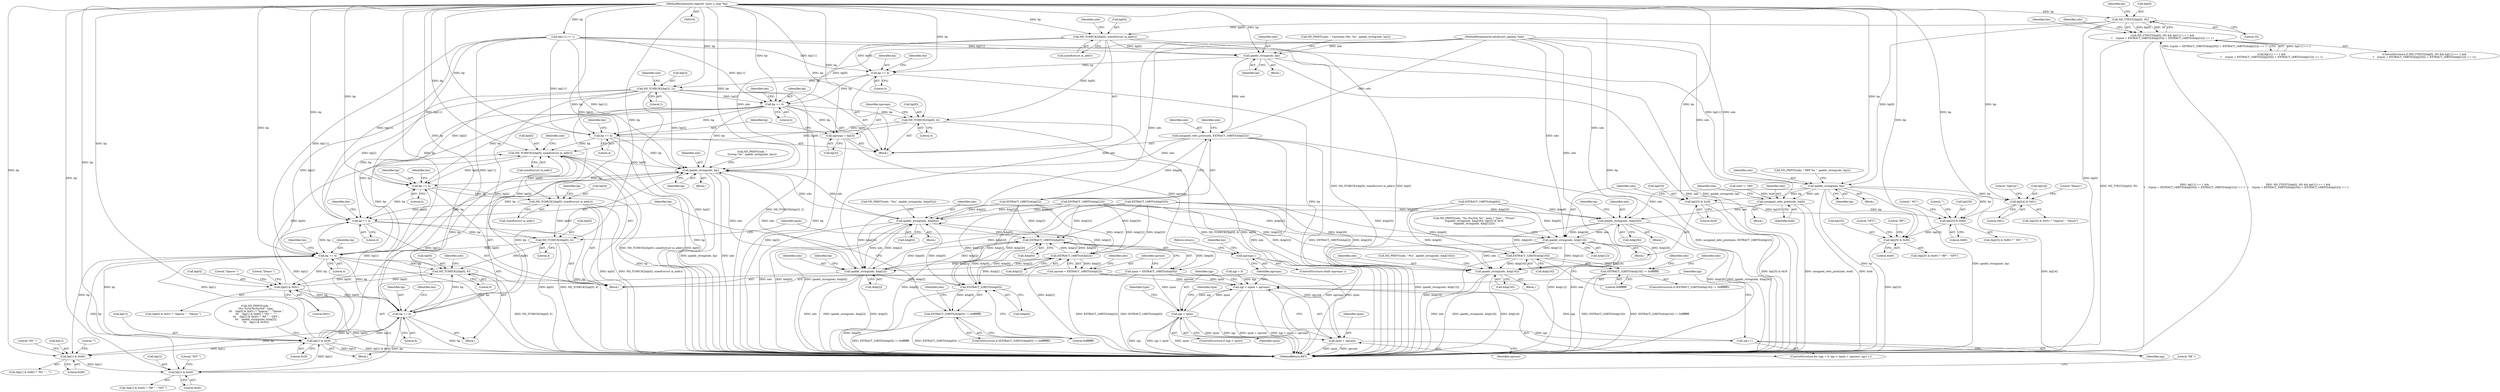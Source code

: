 digraph "0_tcpdump_5dc1860d8267b1e0cb78c9ffa2a40bea2fdb3ddc_1@array" {
"1000113" [label="(Call,ND_TTEST2(bp[0], 30))"];
"1000104" [label="(MethodParameterIn,register const u_char *bp)"];
"1000112" [label="(Call,ND_TTEST2(bp[0], 30) && bp[11] == 1 &&\n\t    ((njoin = EXTRACT_16BITS(&bp[20])) + EXTRACT_16BITS(&bp[22])) == 1)"];
"1000146" [label="(Call,ipaddr_string(ndo, bp))"];
"1000165" [label="(Call,unsigned_relts_print(ndo, hold))"];
"1000179" [label="(Call,ipaddr_string(ndo, &bp[26]))"];
"1000191" [label="(Call,ipaddr_string(ndo, &bp[12]))"];
"1000199" [label="(Call,EXTRACT_32BITS(&bp[16]))"];
"1000198" [label="(Call,EXTRACT_32BITS(&bp[16]) != 0xffffffff)"];
"1000210" [label="(Call,ipaddr_string(ndo, &bp[16]))"];
"1000186" [label="(Call,bp[25] & 0x3f)"];
"1000232" [label="(Call,bp[25] & 0x80)"];
"1000240" [label="(Call,bp[25] & 0x40)"];
"1000223" [label="(Call,bp[24] & 0x01)"];
"1000254" [label="(Call,ND_TCHECK2(bp[0], sizeof(struct in_addr)))"];
"1000275" [label="(Call,ipaddr_string(ndo, bp))"];
"1000278" [label="(Call,bp += 4)"];
"1000289" [label="(Call,ND_TCHECK2(bp[2], 2))"];
"1000322" [label="(Call,bp += 4)"];
"1000333" [label="(Call,ND_TCHECK2(bp[0], 4))"];
"1000343" [label="(Call,bp += 4)"];
"1000358" [label="(Call,ND_TCHECK2(bp[0], sizeof(struct in_addr)))"];
"1000369" [label="(Call,ipaddr_string(ndo, bp))"];
"1000372" [label="(Call,bp += 4)"];
"1000383" [label="(Call,ND_TCHECK2(bp[0], sizeof(struct in_addr)))"];
"1000408" [label="(Call,bp += 4)"];
"1000419" [label="(Call,ND_TCHECK2(bp[0], 4))"];
"1000446" [label="(Call,bp += 4)"];
"1000481" [label="(Call,ND_TCHECK2(bp[0], 6))"];
"1000495" [label="(Call,bp[0] & 0x01)"];
"1000532" [label="(Call,bp += 6)"];
"1000504" [label="(Call,bp[1] & 0x80)"];
"1000513" [label="(Call,bp[1] & 0x40)"];
"1000527" [label="(Call,bp[1] & 0x3f)"];
"1000402" [label="(Call,ipaddr_string(ndo, &bp[0]))"];
"1000426" [label="(Call,EXTRACT_16BITS(&bp[0]))"];
"1000391" [label="(Call,EXTRACT_32BITS(&bp[0]))"];
"1000390" [label="(Call,EXTRACT_32BITS(&bp[0]) != 0xffffffff)"];
"1000424" [label="(Call,njoin = EXTRACT_16BITS(&bp[0]))"];
"1000456" [label="(Call,njp < (njoin + nprune))"];
"1000466" [label="(Call,njp < njoin)"];
"1000458" [label="(Call,njoin + nprune)"];
"1000461" [label="(Call,njp++)"];
"1000433" [label="(Call,EXTRACT_16BITS(&bp[2]))"];
"1000431" [label="(Call,nprune = EXTRACT_16BITS(&bp[2]))"];
"1000521" [label="(Call,ipaddr_string(ndo, &bp[2]))"];
"1000338" [label="(Call,ngroups = bp[3])"];
"1000350" [label="(Call,ngroups--)"];
"1000308" [label="(Call,unsigned_relts_print(ndo, EXTRACT_16BITS(&bp[2])))"];
"1000241" [label="(Call,bp[25])"];
"1000112" [label="(Call,ND_TTEST2(bp[0], 30) && bp[11] == 1 &&\n\t    ((njoin = EXTRACT_16BITS(&bp[20])) + EXTRACT_16BITS(&bp[22])) == 1)"];
"1000254" [label="(Call,ND_TCHECK2(bp[0], sizeof(struct in_addr)))"];
"1000231" [label="(Call,(bp[25] & 0x80) ? \" WC\" : \"\")"];
"1000229" [label="(Literal,\"Dense\")"];
"1000355" [label="(Identifier,len)"];
"1000383" [label="(Call,ND_TCHECK2(bp[0], sizeof(struct in_addr)))"];
"1000482" [label="(Call,bp[0])"];
"1000114" [label="(Call,bp[0])"];
"1000170" [label="(Identifier,ndo)"];
"1000200" [label="(Call,&bp[16])"];
"1000222" [label="(Call,(bp[24] & 0x01) ? \"Sparse\" : \"Dense\")"];
"1000494" [label="(Call,(bp[0] & 0x01) ? \"Sparse \" : \"Dense \")"];
"1000452" [label="(ControlStructure,for (njp = 0; njp < (njoin + nprune); njp++))"];
"1000500" [label="(Literal,\"Sparse \")"];
"1000347" [label="(Identifier,len)"];
"1000322" [label="(Call,bp += 4)"];
"1000118" [label="(Call,bp[11] == 1 &&\n\t    ((njoin = EXTRACT_16BITS(&bp[20])) + EXTRACT_16BITS(&bp[22])) == 1)"];
"1000432" [label="(Identifier,nprune)"];
"1000481" [label="(Call,ND_TCHECK2(bp[0], 6))"];
"1000147" [label="(Identifier,ndo)"];
"1000207" [label="(Identifier,ndo)"];
"1000495" [label="(Call,bp[0] & 0x01)"];
"1000133" [label="(Call,EXTRACT_16BITS(&bp[22]))"];
"1000344" [label="(Identifier,bp)"];
"1000404" [label="(Call,&bp[0])"];
"1000433" [label="(Call,EXTRACT_16BITS(&bp[2]))"];
"1000545" [label="(MethodReturn,RET)"];
"1000210" [label="(Call,ipaddr_string(ndo, &bp[16]))"];
"1000521" [label="(Call,ipaddr_string(ndo, &bp[2]))"];
"1000486" [label="(Call,ND_PRINT((ndo, \"\n\t%s %s%s%s%s/%d\", type,\n \t\t\t    (bp[0] & 0x01) ? \"Sparse \" : \"Dense \",\n \t\t\t    (bp[1] & 0x80) ? \"WC \" : \"\",\n \t\t\t    (bp[1] & 0x40) ? \"RP \" : \"SPT \",\n\t\t\t    ipaddr_string(ndo, &bp[2]),\n\t\t\t    bp[1] & 0x3f)))"];
"1000463" [label="(Block,)"];
"1000499" [label="(Literal,0x01)"];
"1000278" [label="(Call,bp += 4)"];
"1000178" [label="(Block,)"];
"1000199" [label="(Call,EXTRACT_32BITS(&bp[16]))"];
"1000522" [label="(Identifier,ndo)"];
"1000246" [label="(Literal,\"SPT\")"];
"1000518" [label="(Literal,\"RP \")"];
"1000212" [label="(Call,&bp[16])"];
"1000289" [label="(Call,ND_TCHECK2(bp[2], 2))"];
"1000188" [label="(Identifier,bp)"];
"1000410" [label="(Literal,4)"];
"1000370" [label="(Identifier,ndo)"];
"1000157" [label="(Call,hold != 180)"];
"1000228" [label="(Literal,\"Sparse\")"];
"1000337" [label="(Literal,4)"];
"1000309" [label="(Identifier,ndo)"];
"1000333" [label="(Call,ND_TCHECK2(bp[0], 4))"];
"1000371" [label="(Identifier,bp)"];
"1000424" [label="(Call,njoin = EXTRACT_16BITS(&bp[0]))"];
"1000146" [label="(Call,ipaddr_string(ndo, bp))"];
"1000343" [label="(Call,bp += 4)"];
"1000275" [label="(Call,ipaddr_string(ndo, bp))"];
"1000394" [label="(Identifier,bp)"];
"1000465" [label="(ControlStructure,if (njp < njoin))"];
"1000323" [label="(Identifier,bp)"];
"1000450" [label="(Identifier,len)"];
"1000280" [label="(Literal,4)"];
"1000505" [label="(Call,bp[1])"];
"1000536" [label="(Identifier,len)"];
"1000403" [label="(Identifier,ndo)"];
"1000245" [label="(Literal,\"RP\")"];
"1000310" [label="(Call,EXTRACT_16BITS(&bp[2]))"];
"1000179" [label="(Call,ipaddr_string(ndo, &bp[26]))"];
"1000227" [label="(Literal,0x01)"];
"1000474" [label="(Identifier,type)"];
"1000180" [label="(Identifier,ndo)"];
"1000144" [label="(Block,)"];
"1000529" [label="(Identifier,bp)"];
"1000446" [label="(Call,bp += 4)"];
"1000501" [label="(Literal,\"Dense \")"];
"1000508" [label="(Literal,0x80)"];
"1000128" [label="(Call,EXTRACT_16BITS(&bp[20]))"];
"1000205" [label="(Call,ND_PRINT((ndo, \"/%s\", ipaddr_string(ndo, &bp[16]))))"];
"1000419" [label="(Call,ND_TCHECK2(bp[0], 4))"];
"1000434" [label="(Call,&bp[2])"];
"1000519" [label="(Literal,\"SPT \")"];
"1000509" [label="(Literal,\"WC \")"];
"1000466" [label="(Call,njp < njoin)"];
"1000470" [label="(Identifier,type)"];
"1000352" [label="(Block,)"];
"1000244" [label="(Literal,0x40)"];
"1000190" [label="(Literal,0x3f)"];
"1000440" [label="(Identifier,ndo)"];
"1000459" [label="(Identifier,njoin)"];
"1000462" [label="(Identifier,njp)"];
"1000334" [label="(Call,bp[0])"];
"1000358" [label="(Call,ND_TCHECK2(bp[0], sizeof(struct in_addr)))"];
"1000533" [label="(Identifier,bp)"];
"1000143" [label="(Identifier,ndo)"];
"1000538" [label="(Return,return;)"];
"1000308" [label="(Call,unsigned_relts_print(ndo, EXTRACT_16BITS(&bp[2])))"];
"1000238" [label="(Literal,\"\")"];
"1000367" [label="(Block,)"];
"1000141" [label="(Call,ND_PRINT((ndo, \" RPF %s \", ipaddr_string(ndo, bp))))"];
"1000117" [label="(Literal,30)"];
"1000250" [label="(Identifier,len)"];
"1000504" [label="(Call,bp[1] & 0x80)"];
"1000277" [label="(Identifier,bp)"];
"1000376" [label="(Identifier,len)"];
"1000460" [label="(Identifier,nprune)"];
"1000532" [label="(Call,bp += 6)"];
"1000191" [label="(Call,ipaddr_string(ndo, &bp[12]))"];
"1000106" [label="(Block,)"];
"1000392" [label="(Call,&bp[0])"];
"1000389" [label="(ControlStructure,if (EXTRACT_32BITS(&bp[0]) != 0xffffffff))"];
"1000273" [label="(Block,)"];
"1000397" [label="(Call,ND_PRINT((ndo, \"/%s\", ipaddr_string(ndo, &bp[0]))))"];
"1000345" [label="(Literal,4)"];
"1000232" [label="(Call,bp[25] & 0x80)"];
"1000318" [label="(Identifier,ndo)"];
"1000324" [label="(Literal,4)"];
"1000148" [label="(Identifier,bp)"];
"1000270" [label="(Call,ND_PRINT((ndo, \" Upstream Nbr: %s\", ipaddr_string(ndo, bp))))"];
"1000233" [label="(Call,bp[25])"];
"1000192" [label="(Identifier,ndo)"];
"1000457" [label="(Identifier,njp)"];
"1000458" [label="(Call,njoin + nprune)"];
"1000456" [label="(Call,njp < (njoin + nprune))"];
"1000520" [label="(Block,)"];
"1000198" [label="(Call,EXTRACT_32BITS(&bp[16]) != 0xffffffff)"];
"1000426" [label="(Call,EXTRACT_16BITS(&bp[0]))"];
"1000208" [label="(Block,)"];
"1000364" [label="(Call,ND_PRINT((ndo, \"\n\tGroup: %s\", ipaddr_string(ndo, bp))))"];
"1000186" [label="(Call,bp[25] & 0x3f)"];
"1000103" [label="(MethodParameterIn,netdissect_options *ndo)"];
"1000193" [label="(Call,&bp[12])"];
"1000362" [label="(Call,sizeof(struct in_addr))"];
"1000512" [label="(Call,(bp[1] & 0x40) ? \"RP \" : \"SPT \")"];
"1000400" [label="(Block,)"];
"1000366" [label="(Identifier,ndo)"];
"1000326" [label="(Identifier,len)"];
"1000339" [label="(Identifier,ngroups)"];
"1000453" [label="(Call,njp = 0)"];
"1000523" [label="(Call,&bp[2])"];
"1000391" [label="(Call,EXTRACT_32BITS(&bp[0]))"];
"1000167" [label="(Identifier,hold)"];
"1000121" [label="(Identifier,bp)"];
"1000351" [label="(Identifier,ngroups)"];
"1000185" [label="(Block,)"];
"1000412" [label="(Identifier,len)"];
"1000423" [label="(Literal,4)"];
"1000420" [label="(Call,bp[0])"];
"1000204" [label="(Literal,0xffffffff)"];
"1000384" [label="(Call,bp[0])"];
"1000431" [label="(Call,nprune = EXTRACT_16BITS(&bp[2]))"];
"1000350" [label="(Call,ngroups--)"];
"1000399" [label="(Identifier,ndo)"];
"1000168" [label="(Call,ND_PRINT((ndo, \"%s (%s/%d, %s\", njoin ? \"Join\" : \"Prune\",\n\t\tipaddr_string(ndo, &bp[26]), bp[25] & 0x3f,\n\t\tipaddr_string(ndo, &bp[12]))))"];
"1000297" [label="(Identifier,ndo)"];
"1000390" [label="(Call,EXTRACT_32BITS(&bp[0]) != 0xffffffff)"];
"1000258" [label="(Call,sizeof(struct in_addr))"];
"1000290" [label="(Call,bp[2])"];
"1000349" [label="(ControlStructure,while (ngroups--))"];
"1000165" [label="(Call,unsigned_relts_print(ndo, hold))"];
"1000197" [label="(ControlStructure,if (EXTRACT_32BITS(&bp[16]) != 0xffffffff))"];
"1000531" [label="(Literal,0x3f)"];
"1000276" [label="(Identifier,ndo)"];
"1000223" [label="(Call,bp[24] & 0x01)"];
"1000373" [label="(Identifier,bp)"];
"1000237" [label="(Literal,\" WC\")"];
"1000113" [label="(Call,ND_TTEST2(bp[0], 30))"];
"1000513" [label="(Call,bp[1] & 0x40)"];
"1000263" [label="(Identifier,ndo)"];
"1000166" [label="(Identifier,ndo)"];
"1000218" [label="(Identifier,ndo)"];
"1000293" [label="(Literal,2)"];
"1000111" [label="(ControlStructure,if (ND_TTEST2(bp[0], 30) && bp[11] == 1 &&\n\t    ((njoin = EXTRACT_16BITS(&bp[20])) + EXTRACT_16BITS(&bp[22])) == 1))"];
"1000448" [label="(Literal,4)"];
"1000485" [label="(Literal,6)"];
"1000160" [label="(Block,)"];
"1000187" [label="(Call,bp[25])"];
"1000387" [label="(Call,sizeof(struct in_addr))"];
"1000488" [label="(Identifier,ndo)"];
"1000496" [label="(Call,bp[0])"];
"1000527" [label="(Call,bp[1] & 0x3f)"];
"1000514" [label="(Call,bp[1])"];
"1000517" [label="(Literal,0x40)"];
"1000408" [label="(Call,bp += 4)"];
"1000279" [label="(Identifier,bp)"];
"1000224" [label="(Call,bp[24])"];
"1000461" [label="(Call,njp++)"];
"1000427" [label="(Call,&bp[0])"];
"1000338" [label="(Call,ngroups = bp[3])"];
"1000425" [label="(Identifier,njoin)"];
"1000447" [label="(Identifier,bp)"];
"1000151" [label="(Call,EXTRACT_16BITS(&bp[6]))"];
"1000468" [label="(Identifier,njoin)"];
"1000369" [label="(Call,ipaddr_string(ndo, bp))"];
"1000181" [label="(Call,&bp[26])"];
"1000372" [label="(Call,bp += 4)"];
"1000374" [label="(Literal,4)"];
"1000503" [label="(Call,(bp[1] & 0x80) ? \"WC \" : \"\")"];
"1000236" [label="(Literal,0x80)"];
"1000240" [label="(Call,bp[25] & 0x40)"];
"1000510" [label="(Literal,\"\")"];
"1000396" [label="(Literal,0xffffffff)"];
"1000467" [label="(Identifier,njp)"];
"1000340" [label="(Call,bp[3])"];
"1000402" [label="(Call,ipaddr_string(ndo, &bp[0]))"];
"1000282" [label="(Identifier,len)"];
"1000104" [label="(MethodParameterIn,register const u_char *bp)"];
"1000359" [label="(Call,bp[0])"];
"1000409" [label="(Identifier,bp)"];
"1000528" [label="(Call,bp[1])"];
"1000534" [label="(Literal,6)"];
"1000255" [label="(Call,bp[0])"];
"1000119" [label="(Call,bp[11] == 1)"];
"1000211" [label="(Identifier,ndo)"];
"1000239" [label="(Call,(bp[25] & 0x40) ? \"RP\" : \"SPT\")"];
"1000113" -> "1000112"  [label="AST: "];
"1000113" -> "1000117"  [label="CFG: "];
"1000114" -> "1000113"  [label="AST: "];
"1000117" -> "1000113"  [label="AST: "];
"1000121" -> "1000113"  [label="CFG: "];
"1000112" -> "1000113"  [label="CFG: "];
"1000113" -> "1000545"  [label="DDG: bp[0]"];
"1000113" -> "1000112"  [label="DDG: bp[0]"];
"1000113" -> "1000112"  [label="DDG: 30"];
"1000104" -> "1000113"  [label="DDG: bp"];
"1000113" -> "1000146"  [label="DDG: bp[0]"];
"1000113" -> "1000254"  [label="DDG: bp[0]"];
"1000104" -> "1000102"  [label="AST: "];
"1000104" -> "1000545"  [label="DDG: bp"];
"1000104" -> "1000119"  [label="DDG: bp"];
"1000104" -> "1000146"  [label="DDG: bp"];
"1000104" -> "1000186"  [label="DDG: bp"];
"1000104" -> "1000223"  [label="DDG: bp"];
"1000104" -> "1000232"  [label="DDG: bp"];
"1000104" -> "1000240"  [label="DDG: bp"];
"1000104" -> "1000254"  [label="DDG: bp"];
"1000104" -> "1000275"  [label="DDG: bp"];
"1000104" -> "1000278"  [label="DDG: bp"];
"1000104" -> "1000289"  [label="DDG: bp"];
"1000104" -> "1000322"  [label="DDG: bp"];
"1000104" -> "1000333"  [label="DDG: bp"];
"1000104" -> "1000338"  [label="DDG: bp"];
"1000104" -> "1000343"  [label="DDG: bp"];
"1000104" -> "1000358"  [label="DDG: bp"];
"1000104" -> "1000369"  [label="DDG: bp"];
"1000104" -> "1000372"  [label="DDG: bp"];
"1000104" -> "1000383"  [label="DDG: bp"];
"1000104" -> "1000408"  [label="DDG: bp"];
"1000104" -> "1000419"  [label="DDG: bp"];
"1000104" -> "1000446"  [label="DDG: bp"];
"1000104" -> "1000481"  [label="DDG: bp"];
"1000104" -> "1000495"  [label="DDG: bp"];
"1000104" -> "1000504"  [label="DDG: bp"];
"1000104" -> "1000513"  [label="DDG: bp"];
"1000104" -> "1000527"  [label="DDG: bp"];
"1000104" -> "1000532"  [label="DDG: bp"];
"1000112" -> "1000111"  [label="AST: "];
"1000112" -> "1000118"  [label="CFG: "];
"1000118" -> "1000112"  [label="AST: "];
"1000143" -> "1000112"  [label="CFG: "];
"1000250" -> "1000112"  [label="CFG: "];
"1000112" -> "1000545"  [label="DDG: bp[11] == 1 &&\n\t    ((njoin = EXTRACT_16BITS(&bp[20])) + EXTRACT_16BITS(&bp[22])) == 1"];
"1000112" -> "1000545"  [label="DDG: ND_TTEST2(bp[0], 30) && bp[11] == 1 &&\n\t    ((njoin = EXTRACT_16BITS(&bp[20])) + EXTRACT_16BITS(&bp[22])) == 1"];
"1000112" -> "1000545"  [label="DDG: ND_TTEST2(bp[0], 30)"];
"1000118" -> "1000112"  [label="DDG: bp[11] == 1"];
"1000118" -> "1000112"  [label="DDG: ((njoin = EXTRACT_16BITS(&bp[20])) + EXTRACT_16BITS(&bp[22])) == 1"];
"1000146" -> "1000144"  [label="AST: "];
"1000146" -> "1000148"  [label="CFG: "];
"1000147" -> "1000146"  [label="AST: "];
"1000148" -> "1000146"  [label="AST: "];
"1000141" -> "1000146"  [label="CFG: "];
"1000146" -> "1000545"  [label="DDG: bp"];
"1000146" -> "1000545"  [label="DDG: ipaddr_string(ndo, bp)"];
"1000103" -> "1000146"  [label="DDG: ndo"];
"1000119" -> "1000146"  [label="DDG: bp[11]"];
"1000146" -> "1000165"  [label="DDG: ndo"];
"1000146" -> "1000179"  [label="DDG: ndo"];
"1000146" -> "1000186"  [label="DDG: bp"];
"1000146" -> "1000223"  [label="DDG: bp"];
"1000146" -> "1000232"  [label="DDG: bp"];
"1000146" -> "1000240"  [label="DDG: bp"];
"1000165" -> "1000160"  [label="AST: "];
"1000165" -> "1000167"  [label="CFG: "];
"1000166" -> "1000165"  [label="AST: "];
"1000167" -> "1000165"  [label="AST: "];
"1000170" -> "1000165"  [label="CFG: "];
"1000165" -> "1000545"  [label="DDG: hold"];
"1000165" -> "1000545"  [label="DDG: unsigned_relts_print(ndo, hold)"];
"1000103" -> "1000165"  [label="DDG: ndo"];
"1000157" -> "1000165"  [label="DDG: hold"];
"1000165" -> "1000179"  [label="DDG: ndo"];
"1000179" -> "1000178"  [label="AST: "];
"1000179" -> "1000181"  [label="CFG: "];
"1000180" -> "1000179"  [label="AST: "];
"1000181" -> "1000179"  [label="AST: "];
"1000188" -> "1000179"  [label="CFG: "];
"1000179" -> "1000545"  [label="DDG: ipaddr_string(ndo, &bp[26])"];
"1000179" -> "1000545"  [label="DDG: &bp[26]"];
"1000103" -> "1000179"  [label="DDG: ndo"];
"1000151" -> "1000179"  [label="DDG: &bp[6]"];
"1000128" -> "1000179"  [label="DDG: &bp[20]"];
"1000133" -> "1000179"  [label="DDG: &bp[22]"];
"1000179" -> "1000191"  [label="DDG: ndo"];
"1000179" -> "1000191"  [label="DDG: &bp[26]"];
"1000179" -> "1000199"  [label="DDG: &bp[26]"];
"1000179" -> "1000210"  [label="DDG: &bp[26]"];
"1000191" -> "1000185"  [label="AST: "];
"1000191" -> "1000193"  [label="CFG: "];
"1000192" -> "1000191"  [label="AST: "];
"1000193" -> "1000191"  [label="AST: "];
"1000168" -> "1000191"  [label="CFG: "];
"1000191" -> "1000545"  [label="DDG: ipaddr_string(ndo, &bp[12])"];
"1000191" -> "1000545"  [label="DDG: &bp[12]"];
"1000191" -> "1000545"  [label="DDG: ndo"];
"1000103" -> "1000191"  [label="DDG: ndo"];
"1000151" -> "1000191"  [label="DDG: &bp[6]"];
"1000128" -> "1000191"  [label="DDG: &bp[20]"];
"1000133" -> "1000191"  [label="DDG: &bp[22]"];
"1000191" -> "1000199"  [label="DDG: &bp[12]"];
"1000191" -> "1000210"  [label="DDG: ndo"];
"1000191" -> "1000210"  [label="DDG: &bp[12]"];
"1000199" -> "1000198"  [label="AST: "];
"1000199" -> "1000200"  [label="CFG: "];
"1000200" -> "1000199"  [label="AST: "];
"1000204" -> "1000199"  [label="CFG: "];
"1000199" -> "1000545"  [label="DDG: &bp[16]"];
"1000199" -> "1000198"  [label="DDG: &bp[16]"];
"1000151" -> "1000199"  [label="DDG: &bp[6]"];
"1000128" -> "1000199"  [label="DDG: &bp[20]"];
"1000133" -> "1000199"  [label="DDG: &bp[22]"];
"1000199" -> "1000210"  [label="DDG: &bp[16]"];
"1000198" -> "1000197"  [label="AST: "];
"1000198" -> "1000204"  [label="CFG: "];
"1000204" -> "1000198"  [label="AST: "];
"1000207" -> "1000198"  [label="CFG: "];
"1000218" -> "1000198"  [label="CFG: "];
"1000198" -> "1000545"  [label="DDG: EXTRACT_32BITS(&bp[16])"];
"1000198" -> "1000545"  [label="DDG: EXTRACT_32BITS(&bp[16]) != 0xffffffff"];
"1000210" -> "1000208"  [label="AST: "];
"1000210" -> "1000212"  [label="CFG: "];
"1000211" -> "1000210"  [label="AST: "];
"1000212" -> "1000210"  [label="AST: "];
"1000205" -> "1000210"  [label="CFG: "];
"1000210" -> "1000545"  [label="DDG: ipaddr_string(ndo, &bp[16])"];
"1000210" -> "1000545"  [label="DDG: &bp[16]"];
"1000210" -> "1000545"  [label="DDG: ndo"];
"1000103" -> "1000210"  [label="DDG: ndo"];
"1000151" -> "1000210"  [label="DDG: &bp[6]"];
"1000128" -> "1000210"  [label="DDG: &bp[20]"];
"1000133" -> "1000210"  [label="DDG: &bp[22]"];
"1000186" -> "1000185"  [label="AST: "];
"1000186" -> "1000190"  [label="CFG: "];
"1000187" -> "1000186"  [label="AST: "];
"1000190" -> "1000186"  [label="AST: "];
"1000192" -> "1000186"  [label="CFG: "];
"1000186" -> "1000545"  [label="DDG: bp[25] & 0x3f"];
"1000186" -> "1000232"  [label="DDG: bp[25]"];
"1000232" -> "1000231"  [label="AST: "];
"1000232" -> "1000236"  [label="CFG: "];
"1000233" -> "1000232"  [label="AST: "];
"1000236" -> "1000232"  [label="AST: "];
"1000237" -> "1000232"  [label="CFG: "];
"1000238" -> "1000232"  [label="CFG: "];
"1000232" -> "1000240"  [label="DDG: bp[25]"];
"1000240" -> "1000239"  [label="AST: "];
"1000240" -> "1000244"  [label="CFG: "];
"1000241" -> "1000240"  [label="AST: "];
"1000244" -> "1000240"  [label="AST: "];
"1000245" -> "1000240"  [label="CFG: "];
"1000246" -> "1000240"  [label="CFG: "];
"1000240" -> "1000545"  [label="DDG: bp[25]"];
"1000223" -> "1000222"  [label="AST: "];
"1000223" -> "1000227"  [label="CFG: "];
"1000224" -> "1000223"  [label="AST: "];
"1000227" -> "1000223"  [label="AST: "];
"1000228" -> "1000223"  [label="CFG: "];
"1000229" -> "1000223"  [label="CFG: "];
"1000223" -> "1000545"  [label="DDG: bp[24]"];
"1000254" -> "1000106"  [label="AST: "];
"1000254" -> "1000258"  [label="CFG: "];
"1000255" -> "1000254"  [label="AST: "];
"1000258" -> "1000254"  [label="AST: "];
"1000263" -> "1000254"  [label="CFG: "];
"1000254" -> "1000545"  [label="DDG: bp[0]"];
"1000254" -> "1000545"  [label="DDG: ND_TCHECK2(bp[0], sizeof(struct in_addr))"];
"1000254" -> "1000275"  [label="DDG: bp[0]"];
"1000254" -> "1000278"  [label="DDG: bp[0]"];
"1000254" -> "1000322"  [label="DDG: bp[0]"];
"1000254" -> "1000333"  [label="DDG: bp[0]"];
"1000275" -> "1000273"  [label="AST: "];
"1000275" -> "1000277"  [label="CFG: "];
"1000276" -> "1000275"  [label="AST: "];
"1000277" -> "1000275"  [label="AST: "];
"1000270" -> "1000275"  [label="CFG: "];
"1000275" -> "1000545"  [label="DDG: ipaddr_string(ndo, bp)"];
"1000275" -> "1000545"  [label="DDG: ndo"];
"1000103" -> "1000275"  [label="DDG: ndo"];
"1000119" -> "1000275"  [label="DDG: bp[11]"];
"1000275" -> "1000278"  [label="DDG: bp"];
"1000275" -> "1000308"  [label="DDG: ndo"];
"1000278" -> "1000106"  [label="AST: "];
"1000278" -> "1000280"  [label="CFG: "];
"1000279" -> "1000278"  [label="AST: "];
"1000280" -> "1000278"  [label="AST: "];
"1000282" -> "1000278"  [label="CFG: "];
"1000278" -> "1000545"  [label="DDG: bp"];
"1000119" -> "1000278"  [label="DDG: bp[11]"];
"1000278" -> "1000289"  [label="DDG: bp"];
"1000278" -> "1000322"  [label="DDG: bp"];
"1000289" -> "1000106"  [label="AST: "];
"1000289" -> "1000293"  [label="CFG: "];
"1000290" -> "1000289"  [label="AST: "];
"1000293" -> "1000289"  [label="AST: "];
"1000297" -> "1000289"  [label="CFG: "];
"1000289" -> "1000545"  [label="DDG: bp[2]"];
"1000289" -> "1000545"  [label="DDG: ND_TCHECK2(bp[2], 2)"];
"1000289" -> "1000322"  [label="DDG: bp[2]"];
"1000289" -> "1000343"  [label="DDG: bp[2]"];
"1000289" -> "1000369"  [label="DDG: bp[2]"];
"1000289" -> "1000372"  [label="DDG: bp[2]"];
"1000289" -> "1000408"  [label="DDG: bp[2]"];
"1000289" -> "1000446"  [label="DDG: bp[2]"];
"1000289" -> "1000532"  [label="DDG: bp[2]"];
"1000322" -> "1000106"  [label="AST: "];
"1000322" -> "1000324"  [label="CFG: "];
"1000323" -> "1000322"  [label="AST: "];
"1000324" -> "1000322"  [label="AST: "];
"1000326" -> "1000322"  [label="CFG: "];
"1000322" -> "1000545"  [label="DDG: bp"];
"1000119" -> "1000322"  [label="DDG: bp[11]"];
"1000322" -> "1000333"  [label="DDG: bp"];
"1000322" -> "1000338"  [label="DDG: bp"];
"1000322" -> "1000343"  [label="DDG: bp"];
"1000322" -> "1000369"  [label="DDG: bp"];
"1000322" -> "1000372"  [label="DDG: bp"];
"1000322" -> "1000408"  [label="DDG: bp"];
"1000322" -> "1000446"  [label="DDG: bp"];
"1000322" -> "1000532"  [label="DDG: bp"];
"1000333" -> "1000106"  [label="AST: "];
"1000333" -> "1000337"  [label="CFG: "];
"1000334" -> "1000333"  [label="AST: "];
"1000337" -> "1000333"  [label="AST: "];
"1000339" -> "1000333"  [label="CFG: "];
"1000333" -> "1000545"  [label="DDG: bp[0]"];
"1000333" -> "1000545"  [label="DDG: ND_TCHECK2(bp[0], 4)"];
"1000333" -> "1000343"  [label="DDG: bp[0]"];
"1000333" -> "1000358"  [label="DDG: bp[0]"];
"1000343" -> "1000106"  [label="AST: "];
"1000343" -> "1000345"  [label="CFG: "];
"1000344" -> "1000343"  [label="AST: "];
"1000345" -> "1000343"  [label="AST: "];
"1000347" -> "1000343"  [label="CFG: "];
"1000343" -> "1000545"  [label="DDG: bp"];
"1000119" -> "1000343"  [label="DDG: bp[11]"];
"1000343" -> "1000358"  [label="DDG: bp"];
"1000343" -> "1000369"  [label="DDG: bp"];
"1000358" -> "1000352"  [label="AST: "];
"1000358" -> "1000362"  [label="CFG: "];
"1000359" -> "1000358"  [label="AST: "];
"1000362" -> "1000358"  [label="AST: "];
"1000366" -> "1000358"  [label="CFG: "];
"1000358" -> "1000545"  [label="DDG: ND_TCHECK2(bp[0], sizeof(struct in_addr))"];
"1000358" -> "1000545"  [label="DDG: bp[0]"];
"1000495" -> "1000358"  [label="DDG: bp[0]"];
"1000419" -> "1000358"  [label="DDG: bp[0]"];
"1000446" -> "1000358"  [label="DDG: bp"];
"1000532" -> "1000358"  [label="DDG: bp"];
"1000358" -> "1000369"  [label="DDG: bp[0]"];
"1000358" -> "1000372"  [label="DDG: bp[0]"];
"1000358" -> "1000383"  [label="DDG: bp[0]"];
"1000369" -> "1000367"  [label="AST: "];
"1000369" -> "1000371"  [label="CFG: "];
"1000370" -> "1000369"  [label="AST: "];
"1000371" -> "1000369"  [label="AST: "];
"1000364" -> "1000369"  [label="CFG: "];
"1000369" -> "1000545"  [label="DDG: ipaddr_string(ndo, bp)"];
"1000369" -> "1000545"  [label="DDG: ndo"];
"1000308" -> "1000369"  [label="DDG: ndo"];
"1000521" -> "1000369"  [label="DDG: ndo"];
"1000402" -> "1000369"  [label="DDG: ndo"];
"1000103" -> "1000369"  [label="DDG: ndo"];
"1000532" -> "1000369"  [label="DDG: bp"];
"1000446" -> "1000369"  [label="DDG: bp"];
"1000527" -> "1000369"  [label="DDG: bp[1]"];
"1000119" -> "1000369"  [label="DDG: bp[11]"];
"1000369" -> "1000372"  [label="DDG: bp"];
"1000369" -> "1000402"  [label="DDG: ndo"];
"1000369" -> "1000521"  [label="DDG: ndo"];
"1000372" -> "1000352"  [label="AST: "];
"1000372" -> "1000374"  [label="CFG: "];
"1000373" -> "1000372"  [label="AST: "];
"1000374" -> "1000372"  [label="AST: "];
"1000376" -> "1000372"  [label="CFG: "];
"1000372" -> "1000545"  [label="DDG: bp"];
"1000527" -> "1000372"  [label="DDG: bp[1]"];
"1000119" -> "1000372"  [label="DDG: bp[11]"];
"1000372" -> "1000383"  [label="DDG: bp"];
"1000372" -> "1000408"  [label="DDG: bp"];
"1000383" -> "1000352"  [label="AST: "];
"1000383" -> "1000387"  [label="CFG: "];
"1000384" -> "1000383"  [label="AST: "];
"1000387" -> "1000383"  [label="AST: "];
"1000394" -> "1000383"  [label="CFG: "];
"1000383" -> "1000545"  [label="DDG: ND_TCHECK2(bp[0], sizeof(struct in_addr))"];
"1000383" -> "1000545"  [label="DDG: bp[0]"];
"1000383" -> "1000408"  [label="DDG: bp[0]"];
"1000383" -> "1000419"  [label="DDG: bp[0]"];
"1000408" -> "1000352"  [label="AST: "];
"1000408" -> "1000410"  [label="CFG: "];
"1000409" -> "1000408"  [label="AST: "];
"1000410" -> "1000408"  [label="AST: "];
"1000412" -> "1000408"  [label="CFG: "];
"1000408" -> "1000545"  [label="DDG: bp"];
"1000527" -> "1000408"  [label="DDG: bp[1]"];
"1000119" -> "1000408"  [label="DDG: bp[11]"];
"1000408" -> "1000419"  [label="DDG: bp"];
"1000408" -> "1000446"  [label="DDG: bp"];
"1000419" -> "1000352"  [label="AST: "];
"1000419" -> "1000423"  [label="CFG: "];
"1000420" -> "1000419"  [label="AST: "];
"1000423" -> "1000419"  [label="AST: "];
"1000425" -> "1000419"  [label="CFG: "];
"1000419" -> "1000545"  [label="DDG: bp[0]"];
"1000419" -> "1000545"  [label="DDG: ND_TCHECK2(bp[0], 4)"];
"1000419" -> "1000446"  [label="DDG: bp[0]"];
"1000419" -> "1000481"  [label="DDG: bp[0]"];
"1000446" -> "1000352"  [label="AST: "];
"1000446" -> "1000448"  [label="CFG: "];
"1000447" -> "1000446"  [label="AST: "];
"1000448" -> "1000446"  [label="AST: "];
"1000450" -> "1000446"  [label="CFG: "];
"1000446" -> "1000545"  [label="DDG: bp"];
"1000527" -> "1000446"  [label="DDG: bp[1]"];
"1000119" -> "1000446"  [label="DDG: bp[11]"];
"1000446" -> "1000481"  [label="DDG: bp"];
"1000446" -> "1000495"  [label="DDG: bp"];
"1000446" -> "1000504"  [label="DDG: bp"];
"1000446" -> "1000513"  [label="DDG: bp"];
"1000446" -> "1000527"  [label="DDG: bp"];
"1000446" -> "1000532"  [label="DDG: bp"];
"1000481" -> "1000463"  [label="AST: "];
"1000481" -> "1000485"  [label="CFG: "];
"1000482" -> "1000481"  [label="AST: "];
"1000485" -> "1000481"  [label="AST: "];
"1000488" -> "1000481"  [label="CFG: "];
"1000481" -> "1000545"  [label="DDG: ND_TCHECK2(bp[0], 6)"];
"1000532" -> "1000481"  [label="DDG: bp"];
"1000495" -> "1000481"  [label="DDG: bp[0]"];
"1000481" -> "1000495"  [label="DDG: bp[0]"];
"1000495" -> "1000494"  [label="AST: "];
"1000495" -> "1000499"  [label="CFG: "];
"1000496" -> "1000495"  [label="AST: "];
"1000499" -> "1000495"  [label="AST: "];
"1000500" -> "1000495"  [label="CFG: "];
"1000501" -> "1000495"  [label="CFG: "];
"1000495" -> "1000545"  [label="DDG: bp[0]"];
"1000532" -> "1000495"  [label="DDG: bp"];
"1000495" -> "1000532"  [label="DDG: bp[0]"];
"1000532" -> "1000463"  [label="AST: "];
"1000532" -> "1000534"  [label="CFG: "];
"1000533" -> "1000532"  [label="AST: "];
"1000534" -> "1000532"  [label="AST: "];
"1000536" -> "1000532"  [label="CFG: "];
"1000532" -> "1000545"  [label="DDG: bp"];
"1000532" -> "1000504"  [label="DDG: bp"];
"1000532" -> "1000513"  [label="DDG: bp"];
"1000532" -> "1000527"  [label="DDG: bp"];
"1000527" -> "1000532"  [label="DDG: bp[1]"];
"1000119" -> "1000532"  [label="DDG: bp[11]"];
"1000504" -> "1000503"  [label="AST: "];
"1000504" -> "1000508"  [label="CFG: "];
"1000505" -> "1000504"  [label="AST: "];
"1000508" -> "1000504"  [label="AST: "];
"1000509" -> "1000504"  [label="CFG: "];
"1000510" -> "1000504"  [label="CFG: "];
"1000527" -> "1000504"  [label="DDG: bp[1]"];
"1000504" -> "1000513"  [label="DDG: bp[1]"];
"1000513" -> "1000512"  [label="AST: "];
"1000513" -> "1000517"  [label="CFG: "];
"1000514" -> "1000513"  [label="AST: "];
"1000517" -> "1000513"  [label="AST: "];
"1000518" -> "1000513"  [label="CFG: "];
"1000519" -> "1000513"  [label="CFG: "];
"1000513" -> "1000527"  [label="DDG: bp[1]"];
"1000527" -> "1000520"  [label="AST: "];
"1000527" -> "1000531"  [label="CFG: "];
"1000528" -> "1000527"  [label="AST: "];
"1000531" -> "1000527"  [label="AST: "];
"1000486" -> "1000527"  [label="CFG: "];
"1000527" -> "1000545"  [label="DDG: bp[1]"];
"1000527" -> "1000545"  [label="DDG: bp[1] & 0x3f"];
"1000402" -> "1000400"  [label="AST: "];
"1000402" -> "1000404"  [label="CFG: "];
"1000403" -> "1000402"  [label="AST: "];
"1000404" -> "1000402"  [label="AST: "];
"1000397" -> "1000402"  [label="CFG: "];
"1000402" -> "1000545"  [label="DDG: &bp[0]"];
"1000402" -> "1000545"  [label="DDG: ipaddr_string(ndo, &bp[0])"];
"1000402" -> "1000545"  [label="DDG: ndo"];
"1000103" -> "1000402"  [label="DDG: ndo"];
"1000391" -> "1000402"  [label="DDG: &bp[0]"];
"1000310" -> "1000402"  [label="DDG: &bp[2]"];
"1000433" -> "1000402"  [label="DDG: &bp[2]"];
"1000521" -> "1000402"  [label="DDG: &bp[2]"];
"1000128" -> "1000402"  [label="DDG: &bp[20]"];
"1000133" -> "1000402"  [label="DDG: &bp[22]"];
"1000402" -> "1000426"  [label="DDG: &bp[0]"];
"1000402" -> "1000521"  [label="DDG: ndo"];
"1000426" -> "1000424"  [label="AST: "];
"1000426" -> "1000427"  [label="CFG: "];
"1000427" -> "1000426"  [label="AST: "];
"1000424" -> "1000426"  [label="CFG: "];
"1000426" -> "1000545"  [label="DDG: &bp[0]"];
"1000426" -> "1000391"  [label="DDG: &bp[0]"];
"1000426" -> "1000424"  [label="DDG: &bp[0]"];
"1000391" -> "1000426"  [label="DDG: &bp[0]"];
"1000433" -> "1000426"  [label="DDG: &bp[2]"];
"1000521" -> "1000426"  [label="DDG: &bp[2]"];
"1000310" -> "1000426"  [label="DDG: &bp[2]"];
"1000128" -> "1000426"  [label="DDG: &bp[20]"];
"1000133" -> "1000426"  [label="DDG: &bp[22]"];
"1000426" -> "1000433"  [label="DDG: &bp[0]"];
"1000426" -> "1000521"  [label="DDG: &bp[0]"];
"1000391" -> "1000390"  [label="AST: "];
"1000391" -> "1000392"  [label="CFG: "];
"1000392" -> "1000391"  [label="AST: "];
"1000396" -> "1000391"  [label="CFG: "];
"1000391" -> "1000545"  [label="DDG: &bp[0]"];
"1000391" -> "1000390"  [label="DDG: &bp[0]"];
"1000310" -> "1000391"  [label="DDG: &bp[2]"];
"1000433" -> "1000391"  [label="DDG: &bp[2]"];
"1000521" -> "1000391"  [label="DDG: &bp[2]"];
"1000128" -> "1000391"  [label="DDG: &bp[20]"];
"1000133" -> "1000391"  [label="DDG: &bp[22]"];
"1000390" -> "1000389"  [label="AST: "];
"1000390" -> "1000396"  [label="CFG: "];
"1000396" -> "1000390"  [label="AST: "];
"1000399" -> "1000390"  [label="CFG: "];
"1000409" -> "1000390"  [label="CFG: "];
"1000390" -> "1000545"  [label="DDG: EXTRACT_32BITS(&bp[0]) != 0xffffffff"];
"1000390" -> "1000545"  [label="DDG: EXTRACT_32BITS(&bp[0])"];
"1000424" -> "1000352"  [label="AST: "];
"1000425" -> "1000424"  [label="AST: "];
"1000432" -> "1000424"  [label="CFG: "];
"1000424" -> "1000545"  [label="DDG: EXTRACT_16BITS(&bp[0])"];
"1000424" -> "1000456"  [label="DDG: njoin"];
"1000424" -> "1000458"  [label="DDG: njoin"];
"1000424" -> "1000466"  [label="DDG: njoin"];
"1000456" -> "1000452"  [label="AST: "];
"1000456" -> "1000458"  [label="CFG: "];
"1000457" -> "1000456"  [label="AST: "];
"1000458" -> "1000456"  [label="AST: "];
"1000351" -> "1000456"  [label="CFG: "];
"1000467" -> "1000456"  [label="CFG: "];
"1000456" -> "1000545"  [label="DDG: njp"];
"1000456" -> "1000545"  [label="DDG: njoin + nprune"];
"1000456" -> "1000545"  [label="DDG: njp < (njoin + nprune)"];
"1000461" -> "1000456"  [label="DDG: njp"];
"1000453" -> "1000456"  [label="DDG: njp"];
"1000466" -> "1000456"  [label="DDG: njoin"];
"1000431" -> "1000456"  [label="DDG: nprune"];
"1000456" -> "1000466"  [label="DDG: njp"];
"1000466" -> "1000465"  [label="AST: "];
"1000466" -> "1000468"  [label="CFG: "];
"1000467" -> "1000466"  [label="AST: "];
"1000468" -> "1000466"  [label="AST: "];
"1000470" -> "1000466"  [label="CFG: "];
"1000474" -> "1000466"  [label="CFG: "];
"1000466" -> "1000545"  [label="DDG: njoin"];
"1000466" -> "1000545"  [label="DDG: njp"];
"1000466" -> "1000545"  [label="DDG: njp < njoin"];
"1000466" -> "1000458"  [label="DDG: njoin"];
"1000466" -> "1000461"  [label="DDG: njp"];
"1000458" -> "1000460"  [label="CFG: "];
"1000459" -> "1000458"  [label="AST: "];
"1000460" -> "1000458"  [label="AST: "];
"1000458" -> "1000545"  [label="DDG: nprune"];
"1000458" -> "1000545"  [label="DDG: njoin"];
"1000431" -> "1000458"  [label="DDG: nprune"];
"1000461" -> "1000452"  [label="AST: "];
"1000461" -> "1000462"  [label="CFG: "];
"1000462" -> "1000461"  [label="AST: "];
"1000457" -> "1000461"  [label="CFG: "];
"1000433" -> "1000431"  [label="AST: "];
"1000433" -> "1000434"  [label="CFG: "];
"1000434" -> "1000433"  [label="AST: "];
"1000431" -> "1000433"  [label="CFG: "];
"1000433" -> "1000545"  [label="DDG: &bp[2]"];
"1000433" -> "1000431"  [label="DDG: &bp[2]"];
"1000310" -> "1000433"  [label="DDG: &bp[2]"];
"1000521" -> "1000433"  [label="DDG: &bp[2]"];
"1000128" -> "1000433"  [label="DDG: &bp[20]"];
"1000133" -> "1000433"  [label="DDG: &bp[22]"];
"1000433" -> "1000521"  [label="DDG: &bp[2]"];
"1000431" -> "1000352"  [label="AST: "];
"1000432" -> "1000431"  [label="AST: "];
"1000440" -> "1000431"  [label="CFG: "];
"1000431" -> "1000545"  [label="DDG: EXTRACT_16BITS(&bp[2])"];
"1000521" -> "1000520"  [label="AST: "];
"1000521" -> "1000523"  [label="CFG: "];
"1000522" -> "1000521"  [label="AST: "];
"1000523" -> "1000521"  [label="AST: "];
"1000529" -> "1000521"  [label="CFG: "];
"1000521" -> "1000545"  [label="DDG: ndo"];
"1000521" -> "1000545"  [label="DDG: ipaddr_string(ndo, &bp[2])"];
"1000521" -> "1000545"  [label="DDG: &bp[2]"];
"1000103" -> "1000521"  [label="DDG: ndo"];
"1000128" -> "1000521"  [label="DDG: &bp[20]"];
"1000133" -> "1000521"  [label="DDG: &bp[22]"];
"1000338" -> "1000106"  [label="AST: "];
"1000338" -> "1000340"  [label="CFG: "];
"1000339" -> "1000338"  [label="AST: "];
"1000340" -> "1000338"  [label="AST: "];
"1000344" -> "1000338"  [label="CFG: "];
"1000338" -> "1000545"  [label="DDG: bp[3]"];
"1000338" -> "1000350"  [label="DDG: ngroups"];
"1000350" -> "1000349"  [label="AST: "];
"1000350" -> "1000351"  [label="CFG: "];
"1000351" -> "1000350"  [label="AST: "];
"1000355" -> "1000350"  [label="CFG: "];
"1000538" -> "1000350"  [label="CFG: "];
"1000350" -> "1000545"  [label="DDG: ngroups"];
"1000308" -> "1000106"  [label="AST: "];
"1000308" -> "1000310"  [label="CFG: "];
"1000309" -> "1000308"  [label="AST: "];
"1000310" -> "1000308"  [label="AST: "];
"1000318" -> "1000308"  [label="CFG: "];
"1000308" -> "1000545"  [label="DDG: EXTRACT_16BITS(&bp[2])"];
"1000308" -> "1000545"  [label="DDG: ndo"];
"1000308" -> "1000545"  [label="DDG: unsigned_relts_print(ndo, EXTRACT_16BITS(&bp[2]))"];
"1000103" -> "1000308"  [label="DDG: ndo"];
"1000310" -> "1000308"  [label="DDG: &bp[2]"];
}
